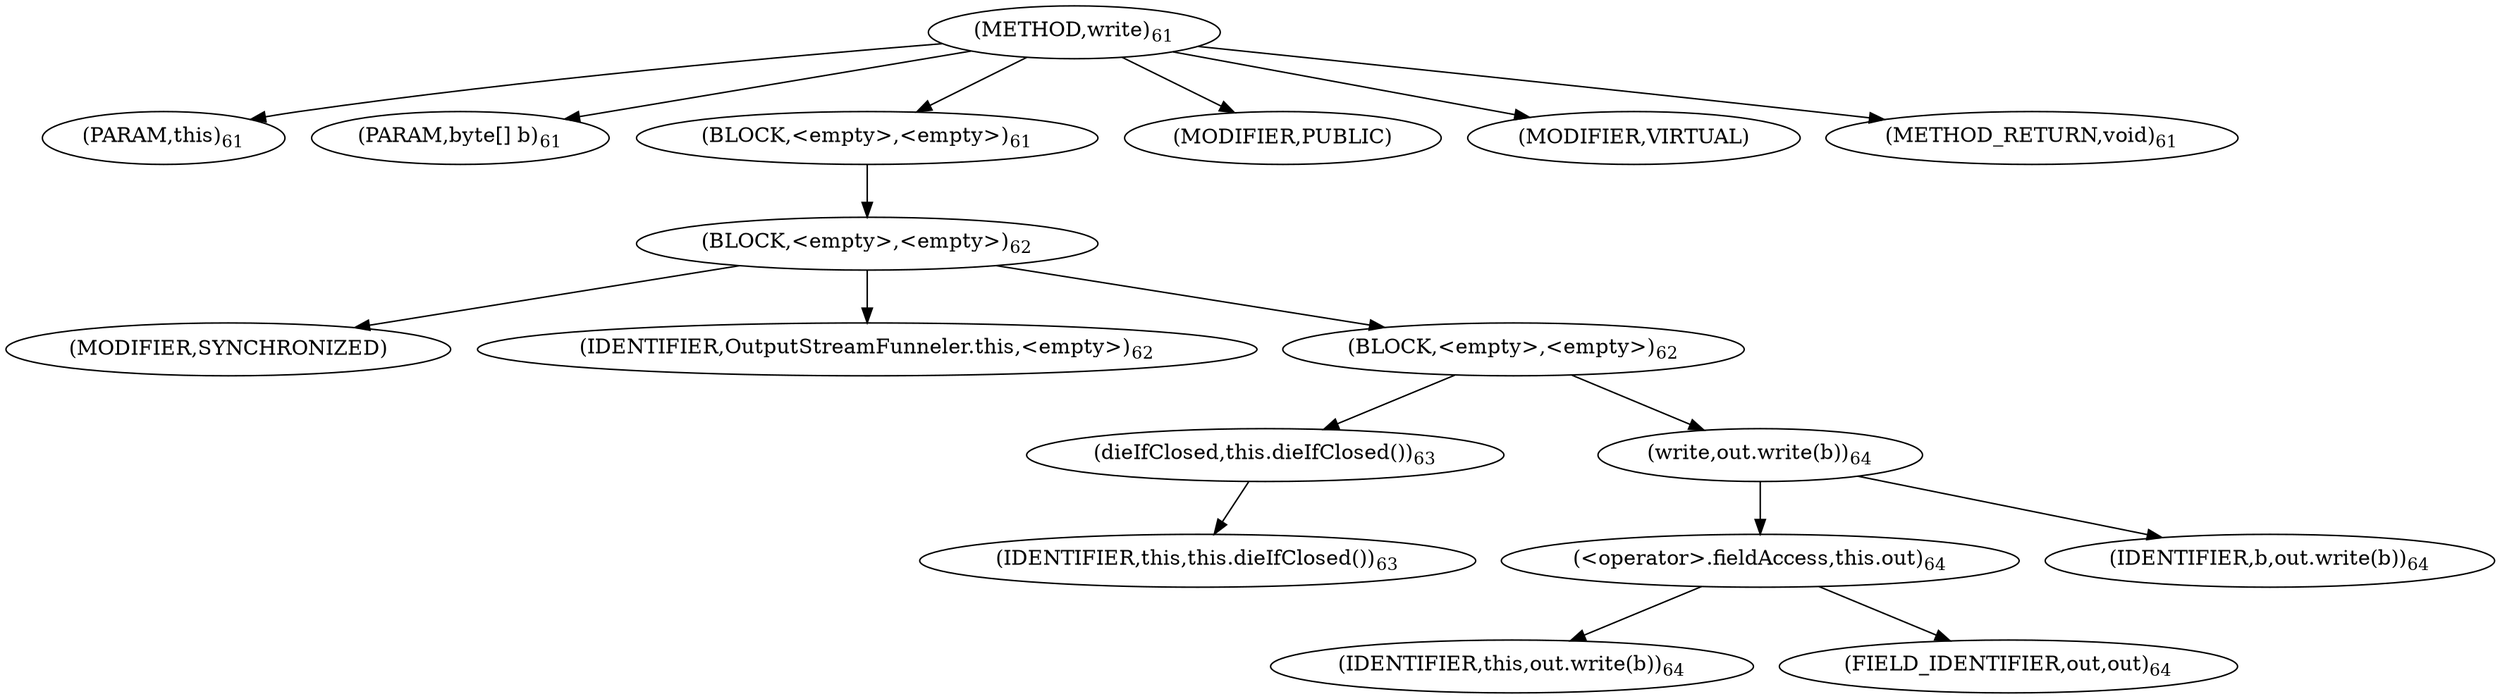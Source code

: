 digraph "write" {  
"111" [label = <(METHOD,write)<SUB>61</SUB>> ]
"12" [label = <(PARAM,this)<SUB>61</SUB>> ]
"112" [label = <(PARAM,byte[] b)<SUB>61</SUB>> ]
"113" [label = <(BLOCK,&lt;empty&gt;,&lt;empty&gt;)<SUB>61</SUB>> ]
"114" [label = <(BLOCK,&lt;empty&gt;,&lt;empty&gt;)<SUB>62</SUB>> ]
"115" [label = <(MODIFIER,SYNCHRONIZED)> ]
"11" [label = <(IDENTIFIER,OutputStreamFunneler.this,&lt;empty&gt;)<SUB>62</SUB>> ]
"116" [label = <(BLOCK,&lt;empty&gt;,&lt;empty&gt;)<SUB>62</SUB>> ]
"117" [label = <(dieIfClosed,this.dieIfClosed())<SUB>63</SUB>> ]
"13" [label = <(IDENTIFIER,this,this.dieIfClosed())<SUB>63</SUB>> ]
"118" [label = <(write,out.write(b))<SUB>64</SUB>> ]
"119" [label = <(&lt;operator&gt;.fieldAccess,this.out)<SUB>64</SUB>> ]
"120" [label = <(IDENTIFIER,this,out.write(b))<SUB>64</SUB>> ]
"121" [label = <(FIELD_IDENTIFIER,out,out)<SUB>64</SUB>> ]
"122" [label = <(IDENTIFIER,b,out.write(b))<SUB>64</SUB>> ]
"123" [label = <(MODIFIER,PUBLIC)> ]
"124" [label = <(MODIFIER,VIRTUAL)> ]
"125" [label = <(METHOD_RETURN,void)<SUB>61</SUB>> ]
  "111" -> "12" 
  "111" -> "112" 
  "111" -> "113" 
  "111" -> "123" 
  "111" -> "124" 
  "111" -> "125" 
  "113" -> "114" 
  "114" -> "115" 
  "114" -> "11" 
  "114" -> "116" 
  "116" -> "117" 
  "116" -> "118" 
  "117" -> "13" 
  "118" -> "119" 
  "118" -> "122" 
  "119" -> "120" 
  "119" -> "121" 
}
